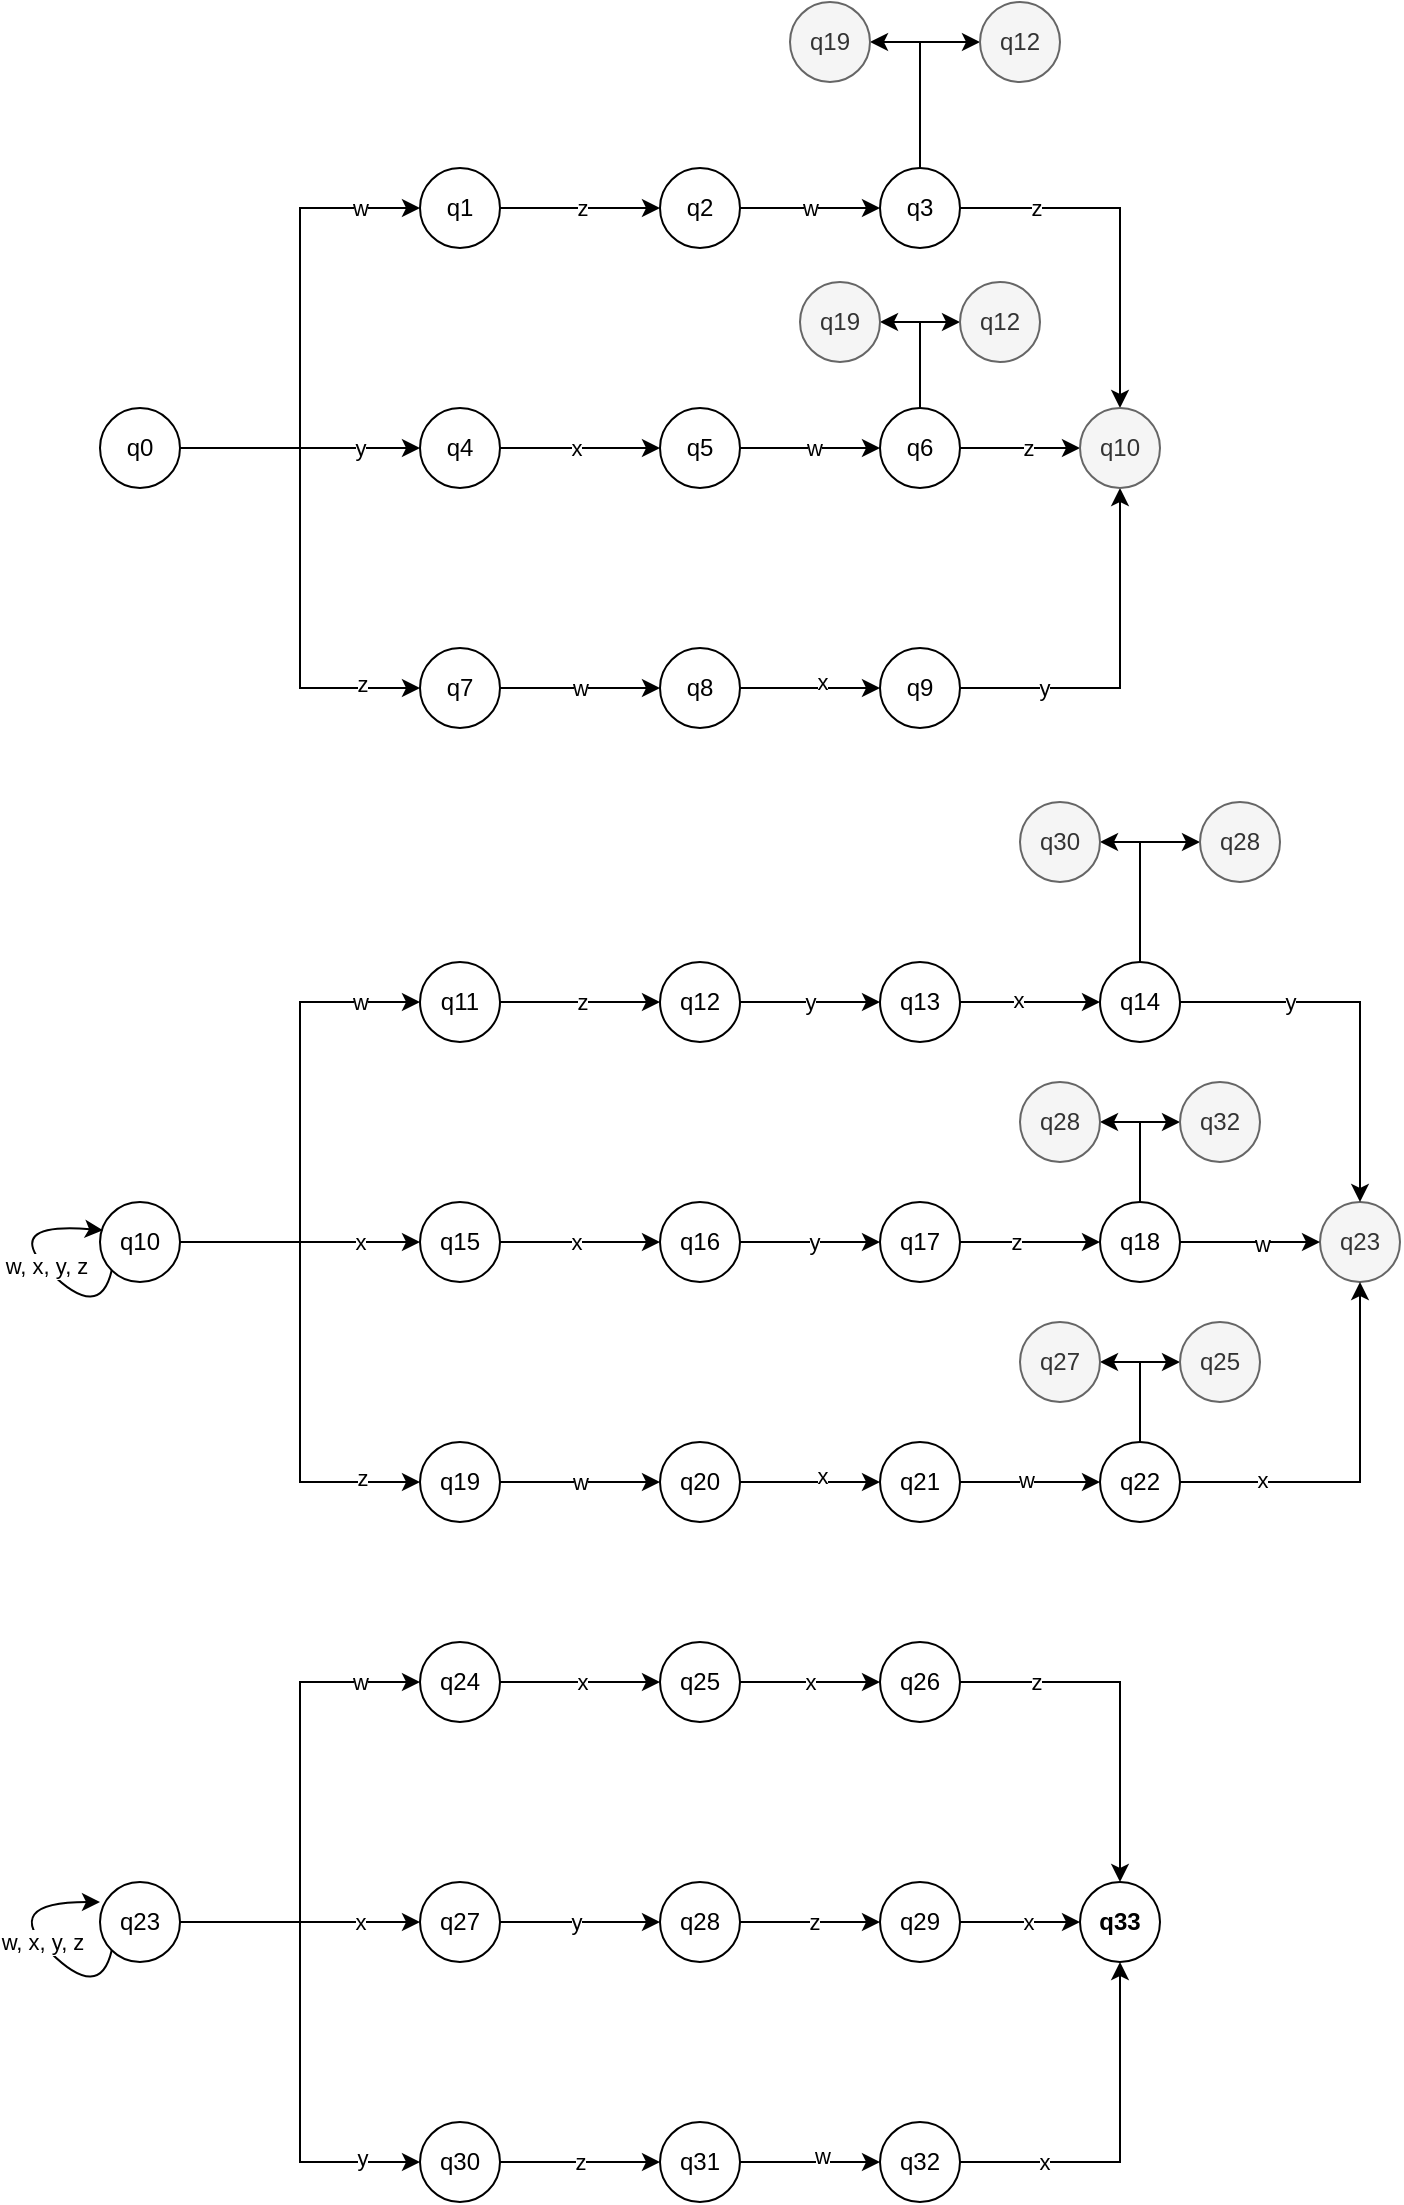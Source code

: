 <mxfile version="24.7.8">
  <diagram name="Page-1" id="Aey-eJSJg34oSW4Eya3Z">
    <mxGraphModel dx="1240" dy="597" grid="1" gridSize="10" guides="1" tooltips="1" connect="1" arrows="1" fold="1" page="1" pageScale="1" pageWidth="850" pageHeight="1100" math="0" shadow="0">
      <root>
        <mxCell id="0" />
        <mxCell id="1" parent="0" />
        <mxCell id="eljY3TKEnS_Ht3RKQVxH-9" style="edgeStyle=orthogonalEdgeStyle;rounded=0;orthogonalLoop=1;jettySize=auto;html=1;entryX=0;entryY=0.5;entryDx=0;entryDy=0;" edge="1" parent="1" source="eljY3TKEnS_Ht3RKQVxH-5" target="eljY3TKEnS_Ht3RKQVxH-7">
          <mxGeometry relative="1" as="geometry" />
        </mxCell>
        <mxCell id="eljY3TKEnS_Ht3RKQVxH-14" value="y" style="edgeLabel;html=1;align=center;verticalAlign=middle;resizable=0;points=[];" vertex="1" connectable="0" parent="eljY3TKEnS_Ht3RKQVxH-9">
          <mxGeometry x="0.504" relative="1" as="geometry">
            <mxPoint as="offset" />
          </mxGeometry>
        </mxCell>
        <mxCell id="eljY3TKEnS_Ht3RKQVxH-10" style="edgeStyle=orthogonalEdgeStyle;rounded=0;orthogonalLoop=1;jettySize=auto;html=1;exitX=1;exitY=0.5;exitDx=0;exitDy=0;entryX=0;entryY=0.5;entryDx=0;entryDy=0;" edge="1" parent="1" source="eljY3TKEnS_Ht3RKQVxH-5" target="eljY3TKEnS_Ht3RKQVxH-6">
          <mxGeometry relative="1" as="geometry" />
        </mxCell>
        <mxCell id="eljY3TKEnS_Ht3RKQVxH-13" value="w" style="edgeLabel;html=1;align=center;verticalAlign=middle;resizable=0;points=[];" vertex="1" connectable="0" parent="eljY3TKEnS_Ht3RKQVxH-10">
          <mxGeometry x="0.723" y="2" relative="1" as="geometry">
            <mxPoint x="3" y="2" as="offset" />
          </mxGeometry>
        </mxCell>
        <mxCell id="eljY3TKEnS_Ht3RKQVxH-12" style="edgeStyle=orthogonalEdgeStyle;rounded=0;orthogonalLoop=1;jettySize=auto;html=1;exitX=1;exitY=0.5;exitDx=0;exitDy=0;entryX=0;entryY=0.5;entryDx=0;entryDy=0;" edge="1" parent="1" source="eljY3TKEnS_Ht3RKQVxH-5" target="eljY3TKEnS_Ht3RKQVxH-8">
          <mxGeometry relative="1" as="geometry" />
        </mxCell>
        <mxCell id="eljY3TKEnS_Ht3RKQVxH-15" value="z" style="edgeLabel;html=1;align=center;verticalAlign=middle;resizable=0;points=[];" vertex="1" connectable="0" parent="eljY3TKEnS_Ht3RKQVxH-12">
          <mxGeometry x="0.756" y="2" relative="1" as="geometry">
            <mxPoint as="offset" />
          </mxGeometry>
        </mxCell>
        <mxCell id="eljY3TKEnS_Ht3RKQVxH-5" value="q0" style="ellipse;whiteSpace=wrap;html=1;" vertex="1" parent="1">
          <mxGeometry x="80" y="203" width="40" height="40" as="geometry" />
        </mxCell>
        <mxCell id="eljY3TKEnS_Ht3RKQVxH-19" style="edgeStyle=orthogonalEdgeStyle;rounded=0;orthogonalLoop=1;jettySize=auto;html=1;" edge="1" parent="1" source="eljY3TKEnS_Ht3RKQVxH-6" target="eljY3TKEnS_Ht3RKQVxH-16">
          <mxGeometry relative="1" as="geometry" />
        </mxCell>
        <mxCell id="eljY3TKEnS_Ht3RKQVxH-22" value="z" style="edgeLabel;html=1;align=center;verticalAlign=middle;resizable=0;points=[];" vertex="1" connectable="0" parent="eljY3TKEnS_Ht3RKQVxH-19">
          <mxGeometry x="0.008" y="-4" relative="1" as="geometry">
            <mxPoint y="-4" as="offset" />
          </mxGeometry>
        </mxCell>
        <mxCell id="eljY3TKEnS_Ht3RKQVxH-6" value="q1" style="ellipse;whiteSpace=wrap;html=1;" vertex="1" parent="1">
          <mxGeometry x="240" y="83" width="40" height="40" as="geometry" />
        </mxCell>
        <mxCell id="eljY3TKEnS_Ht3RKQVxH-20" style="edgeStyle=orthogonalEdgeStyle;rounded=0;orthogonalLoop=1;jettySize=auto;html=1;" edge="1" parent="1" source="eljY3TKEnS_Ht3RKQVxH-7" target="eljY3TKEnS_Ht3RKQVxH-17">
          <mxGeometry relative="1" as="geometry" />
        </mxCell>
        <mxCell id="eljY3TKEnS_Ht3RKQVxH-23" value="x" style="edgeLabel;html=1;align=center;verticalAlign=middle;resizable=0;points=[];" vertex="1" connectable="0" parent="eljY3TKEnS_Ht3RKQVxH-20">
          <mxGeometry x="-0.054" relative="1" as="geometry">
            <mxPoint as="offset" />
          </mxGeometry>
        </mxCell>
        <mxCell id="eljY3TKEnS_Ht3RKQVxH-7" value="q4" style="ellipse;whiteSpace=wrap;html=1;" vertex="1" parent="1">
          <mxGeometry x="240" y="203" width="40" height="40" as="geometry" />
        </mxCell>
        <mxCell id="eljY3TKEnS_Ht3RKQVxH-21" style="edgeStyle=orthogonalEdgeStyle;rounded=0;orthogonalLoop=1;jettySize=auto;html=1;exitX=1;exitY=0.5;exitDx=0;exitDy=0;" edge="1" parent="1" source="eljY3TKEnS_Ht3RKQVxH-8" target="eljY3TKEnS_Ht3RKQVxH-18">
          <mxGeometry relative="1" as="geometry" />
        </mxCell>
        <mxCell id="eljY3TKEnS_Ht3RKQVxH-24" value="w" style="edgeLabel;html=1;align=center;verticalAlign=middle;resizable=0;points=[];" vertex="1" connectable="0" parent="eljY3TKEnS_Ht3RKQVxH-21">
          <mxGeometry x="-0.096" y="-1" relative="1" as="geometry">
            <mxPoint x="4" y="-1" as="offset" />
          </mxGeometry>
        </mxCell>
        <mxCell id="eljY3TKEnS_Ht3RKQVxH-8" value="q7" style="ellipse;whiteSpace=wrap;html=1;" vertex="1" parent="1">
          <mxGeometry x="240" y="323" width="40" height="40" as="geometry" />
        </mxCell>
        <mxCell id="eljY3TKEnS_Ht3RKQVxH-28" style="edgeStyle=orthogonalEdgeStyle;rounded=0;orthogonalLoop=1;jettySize=auto;html=1;exitX=1;exitY=0.5;exitDx=0;exitDy=0;entryX=0;entryY=0.5;entryDx=0;entryDy=0;" edge="1" parent="1" source="eljY3TKEnS_Ht3RKQVxH-16" target="eljY3TKEnS_Ht3RKQVxH-25">
          <mxGeometry relative="1" as="geometry" />
        </mxCell>
        <mxCell id="eljY3TKEnS_Ht3RKQVxH-31" value="w" style="edgeLabel;html=1;align=center;verticalAlign=middle;resizable=0;points=[];" vertex="1" connectable="0" parent="eljY3TKEnS_Ht3RKQVxH-28">
          <mxGeometry x="-0.014" y="-3" relative="1" as="geometry">
            <mxPoint y="-3" as="offset" />
          </mxGeometry>
        </mxCell>
        <mxCell id="eljY3TKEnS_Ht3RKQVxH-16" value="q2" style="ellipse;whiteSpace=wrap;html=1;" vertex="1" parent="1">
          <mxGeometry x="360" y="83" width="40" height="40" as="geometry" />
        </mxCell>
        <mxCell id="eljY3TKEnS_Ht3RKQVxH-29" style="edgeStyle=orthogonalEdgeStyle;rounded=0;orthogonalLoop=1;jettySize=auto;html=1;exitX=1;exitY=0.5;exitDx=0;exitDy=0;entryX=0;entryY=0.5;entryDx=0;entryDy=0;" edge="1" parent="1" source="eljY3TKEnS_Ht3RKQVxH-17" target="eljY3TKEnS_Ht3RKQVxH-26">
          <mxGeometry relative="1" as="geometry" />
        </mxCell>
        <mxCell id="eljY3TKEnS_Ht3RKQVxH-32" value="w" style="edgeLabel;html=1;align=center;verticalAlign=middle;resizable=0;points=[];" vertex="1" connectable="0" parent="eljY3TKEnS_Ht3RKQVxH-29">
          <mxGeometry x="0.057" y="-2" relative="1" as="geometry">
            <mxPoint y="-2" as="offset" />
          </mxGeometry>
        </mxCell>
        <mxCell id="eljY3TKEnS_Ht3RKQVxH-17" value="q5" style="ellipse;whiteSpace=wrap;html=1;" vertex="1" parent="1">
          <mxGeometry x="360" y="203" width="40" height="40" as="geometry" />
        </mxCell>
        <mxCell id="eljY3TKEnS_Ht3RKQVxH-30" style="edgeStyle=orthogonalEdgeStyle;rounded=0;orthogonalLoop=1;jettySize=auto;html=1;entryX=0;entryY=0.5;entryDx=0;entryDy=0;" edge="1" parent="1" source="eljY3TKEnS_Ht3RKQVxH-18" target="eljY3TKEnS_Ht3RKQVxH-27">
          <mxGeometry relative="1" as="geometry" />
        </mxCell>
        <mxCell id="eljY3TKEnS_Ht3RKQVxH-33" value="x" style="edgeLabel;html=1;align=center;verticalAlign=middle;resizable=0;points=[];" vertex="1" connectable="0" parent="eljY3TKEnS_Ht3RKQVxH-30">
          <mxGeometry x="0.152" y="3" relative="1" as="geometry">
            <mxPoint as="offset" />
          </mxGeometry>
        </mxCell>
        <mxCell id="eljY3TKEnS_Ht3RKQVxH-18" value="q8" style="ellipse;whiteSpace=wrap;html=1;" vertex="1" parent="1">
          <mxGeometry x="360" y="323" width="40" height="40" as="geometry" />
        </mxCell>
        <mxCell id="eljY3TKEnS_Ht3RKQVxH-38" style="edgeStyle=orthogonalEdgeStyle;rounded=0;orthogonalLoop=1;jettySize=auto;html=1;exitX=1;exitY=0.5;exitDx=0;exitDy=0;" edge="1" parent="1" source="eljY3TKEnS_Ht3RKQVxH-25" target="eljY3TKEnS_Ht3RKQVxH-34">
          <mxGeometry relative="1" as="geometry" />
        </mxCell>
        <mxCell id="eljY3TKEnS_Ht3RKQVxH-39" value="z" style="edgeLabel;html=1;align=center;verticalAlign=middle;resizable=0;points=[];" vertex="1" connectable="0" parent="eljY3TKEnS_Ht3RKQVxH-38">
          <mxGeometry x="-0.578" y="-4" relative="1" as="geometry">
            <mxPoint y="-4" as="offset" />
          </mxGeometry>
        </mxCell>
        <mxCell id="eljY3TKEnS_Ht3RKQVxH-128" style="edgeStyle=orthogonalEdgeStyle;rounded=0;orthogonalLoop=1;jettySize=auto;html=1;exitX=0.5;exitY=0;exitDx=0;exitDy=0;entryX=0;entryY=0.5;entryDx=0;entryDy=0;" edge="1" parent="1" source="eljY3TKEnS_Ht3RKQVxH-25" target="eljY3TKEnS_Ht3RKQVxH-127">
          <mxGeometry relative="1" as="geometry" />
        </mxCell>
        <mxCell id="eljY3TKEnS_Ht3RKQVxH-130" style="edgeStyle=orthogonalEdgeStyle;rounded=0;orthogonalLoop=1;jettySize=auto;html=1;exitX=0.5;exitY=0;exitDx=0;exitDy=0;entryX=1;entryY=0.5;entryDx=0;entryDy=0;" edge="1" parent="1" source="eljY3TKEnS_Ht3RKQVxH-25" target="eljY3TKEnS_Ht3RKQVxH-129">
          <mxGeometry relative="1" as="geometry" />
        </mxCell>
        <mxCell id="eljY3TKEnS_Ht3RKQVxH-25" value="q3" style="ellipse;whiteSpace=wrap;html=1;" vertex="1" parent="1">
          <mxGeometry x="470" y="83" width="40" height="40" as="geometry" />
        </mxCell>
        <mxCell id="eljY3TKEnS_Ht3RKQVxH-36" style="edgeStyle=orthogonalEdgeStyle;rounded=0;orthogonalLoop=1;jettySize=auto;html=1;exitX=1;exitY=0.5;exitDx=0;exitDy=0;entryX=0;entryY=0.5;entryDx=0;entryDy=0;" edge="1" parent="1" source="eljY3TKEnS_Ht3RKQVxH-26" target="eljY3TKEnS_Ht3RKQVxH-34">
          <mxGeometry relative="1" as="geometry" />
        </mxCell>
        <mxCell id="eljY3TKEnS_Ht3RKQVxH-40" value="z" style="edgeLabel;html=1;align=center;verticalAlign=middle;resizable=0;points=[];" vertex="1" connectable="0" parent="eljY3TKEnS_Ht3RKQVxH-36">
          <mxGeometry x="0.133" y="-1" relative="1" as="geometry">
            <mxPoint y="-1" as="offset" />
          </mxGeometry>
        </mxCell>
        <mxCell id="eljY3TKEnS_Ht3RKQVxH-132" style="edgeStyle=orthogonalEdgeStyle;rounded=0;orthogonalLoop=1;jettySize=auto;html=1;exitX=0.5;exitY=0;exitDx=0;exitDy=0;entryX=0;entryY=0.5;entryDx=0;entryDy=0;" edge="1" parent="1" source="eljY3TKEnS_Ht3RKQVxH-26" target="eljY3TKEnS_Ht3RKQVxH-131">
          <mxGeometry relative="1" as="geometry" />
        </mxCell>
        <mxCell id="eljY3TKEnS_Ht3RKQVxH-136" style="edgeStyle=orthogonalEdgeStyle;rounded=0;orthogonalLoop=1;jettySize=auto;html=1;exitX=0.5;exitY=0;exitDx=0;exitDy=0;entryX=1;entryY=0.5;entryDx=0;entryDy=0;" edge="1" parent="1" source="eljY3TKEnS_Ht3RKQVxH-26" target="eljY3TKEnS_Ht3RKQVxH-135">
          <mxGeometry relative="1" as="geometry" />
        </mxCell>
        <mxCell id="eljY3TKEnS_Ht3RKQVxH-26" value="q6" style="ellipse;whiteSpace=wrap;html=1;" vertex="1" parent="1">
          <mxGeometry x="470" y="203" width="40" height="40" as="geometry" />
        </mxCell>
        <mxCell id="eljY3TKEnS_Ht3RKQVxH-37" style="edgeStyle=orthogonalEdgeStyle;rounded=0;orthogonalLoop=1;jettySize=auto;html=1;exitX=1;exitY=0.5;exitDx=0;exitDy=0;entryX=0.5;entryY=1;entryDx=0;entryDy=0;" edge="1" parent="1" source="eljY3TKEnS_Ht3RKQVxH-27" target="eljY3TKEnS_Ht3RKQVxH-34">
          <mxGeometry relative="1" as="geometry" />
        </mxCell>
        <mxCell id="eljY3TKEnS_Ht3RKQVxH-41" value="y" style="edgeLabel;html=1;align=center;verticalAlign=middle;resizable=0;points=[];" vertex="1" connectable="0" parent="eljY3TKEnS_Ht3RKQVxH-37">
          <mxGeometry x="-0.533" relative="1" as="geometry">
            <mxPoint as="offset" />
          </mxGeometry>
        </mxCell>
        <mxCell id="eljY3TKEnS_Ht3RKQVxH-27" value="q9" style="ellipse;whiteSpace=wrap;html=1;" vertex="1" parent="1">
          <mxGeometry x="470" y="323" width="40" height="40" as="geometry" />
        </mxCell>
        <mxCell id="eljY3TKEnS_Ht3RKQVxH-34" value="q10" style="ellipse;whiteSpace=wrap;html=1;fillColor=#f5f5f5;fontColor=#333333;strokeColor=#666666;" vertex="1" parent="1">
          <mxGeometry x="570" y="203" width="40" height="40" as="geometry" />
        </mxCell>
        <mxCell id="eljY3TKEnS_Ht3RKQVxH-42" style="edgeStyle=orthogonalEdgeStyle;rounded=0;orthogonalLoop=1;jettySize=auto;html=1;entryX=0;entryY=0.5;entryDx=0;entryDy=0;" edge="1" parent="1" source="eljY3TKEnS_Ht3RKQVxH-48" target="eljY3TKEnS_Ht3RKQVxH-54">
          <mxGeometry relative="1" as="geometry" />
        </mxCell>
        <mxCell id="eljY3TKEnS_Ht3RKQVxH-43" value="x" style="edgeLabel;html=1;align=center;verticalAlign=middle;resizable=0;points=[];" vertex="1" connectable="0" parent="eljY3TKEnS_Ht3RKQVxH-42">
          <mxGeometry x="0.504" relative="1" as="geometry">
            <mxPoint as="offset" />
          </mxGeometry>
        </mxCell>
        <mxCell id="eljY3TKEnS_Ht3RKQVxH-44" style="edgeStyle=orthogonalEdgeStyle;rounded=0;orthogonalLoop=1;jettySize=auto;html=1;exitX=1;exitY=0.5;exitDx=0;exitDy=0;entryX=0;entryY=0.5;entryDx=0;entryDy=0;" edge="1" parent="1" source="eljY3TKEnS_Ht3RKQVxH-48" target="eljY3TKEnS_Ht3RKQVxH-51">
          <mxGeometry relative="1" as="geometry" />
        </mxCell>
        <mxCell id="eljY3TKEnS_Ht3RKQVxH-45" value="w" style="edgeLabel;html=1;align=center;verticalAlign=middle;resizable=0;points=[];" vertex="1" connectable="0" parent="eljY3TKEnS_Ht3RKQVxH-44">
          <mxGeometry x="0.723" y="2" relative="1" as="geometry">
            <mxPoint x="3" y="2" as="offset" />
          </mxGeometry>
        </mxCell>
        <mxCell id="eljY3TKEnS_Ht3RKQVxH-46" style="edgeStyle=orthogonalEdgeStyle;rounded=0;orthogonalLoop=1;jettySize=auto;html=1;exitX=1;exitY=0.5;exitDx=0;exitDy=0;entryX=0;entryY=0.5;entryDx=0;entryDy=0;" edge="1" parent="1" source="eljY3TKEnS_Ht3RKQVxH-48" target="eljY3TKEnS_Ht3RKQVxH-57">
          <mxGeometry relative="1" as="geometry" />
        </mxCell>
        <mxCell id="eljY3TKEnS_Ht3RKQVxH-47" value="y" style="edgeLabel;html=1;align=center;verticalAlign=middle;resizable=0;points=[];" vertex="1" connectable="0" parent="eljY3TKEnS_Ht3RKQVxH-46">
          <mxGeometry x="0.756" y="2" relative="1" as="geometry">
            <mxPoint as="offset" />
          </mxGeometry>
        </mxCell>
        <mxCell id="eljY3TKEnS_Ht3RKQVxH-48" value="q23" style="ellipse;whiteSpace=wrap;html=1;" vertex="1" parent="1">
          <mxGeometry x="80" y="940" width="40" height="40" as="geometry" />
        </mxCell>
        <mxCell id="eljY3TKEnS_Ht3RKQVxH-49" style="edgeStyle=orthogonalEdgeStyle;rounded=0;orthogonalLoop=1;jettySize=auto;html=1;" edge="1" parent="1" source="eljY3TKEnS_Ht3RKQVxH-51" target="eljY3TKEnS_Ht3RKQVxH-60">
          <mxGeometry relative="1" as="geometry" />
        </mxCell>
        <mxCell id="eljY3TKEnS_Ht3RKQVxH-50" value="x" style="edgeLabel;html=1;align=center;verticalAlign=middle;resizable=0;points=[];" vertex="1" connectable="0" parent="eljY3TKEnS_Ht3RKQVxH-49">
          <mxGeometry x="0.008" y="-4" relative="1" as="geometry">
            <mxPoint y="-4" as="offset" />
          </mxGeometry>
        </mxCell>
        <mxCell id="eljY3TKEnS_Ht3RKQVxH-51" value="q24" style="ellipse;whiteSpace=wrap;html=1;" vertex="1" parent="1">
          <mxGeometry x="240" y="820" width="40" height="40" as="geometry" />
        </mxCell>
        <mxCell id="eljY3TKEnS_Ht3RKQVxH-52" style="edgeStyle=orthogonalEdgeStyle;rounded=0;orthogonalLoop=1;jettySize=auto;html=1;" edge="1" parent="1" source="eljY3TKEnS_Ht3RKQVxH-54" target="eljY3TKEnS_Ht3RKQVxH-63">
          <mxGeometry relative="1" as="geometry" />
        </mxCell>
        <mxCell id="eljY3TKEnS_Ht3RKQVxH-53" value="y" style="edgeLabel;html=1;align=center;verticalAlign=middle;resizable=0;points=[];" vertex="1" connectable="0" parent="eljY3TKEnS_Ht3RKQVxH-52">
          <mxGeometry x="-0.054" relative="1" as="geometry">
            <mxPoint as="offset" />
          </mxGeometry>
        </mxCell>
        <mxCell id="eljY3TKEnS_Ht3RKQVxH-54" value="q27" style="ellipse;whiteSpace=wrap;html=1;" vertex="1" parent="1">
          <mxGeometry x="240" y="940" width="40" height="40" as="geometry" />
        </mxCell>
        <mxCell id="eljY3TKEnS_Ht3RKQVxH-55" style="edgeStyle=orthogonalEdgeStyle;rounded=0;orthogonalLoop=1;jettySize=auto;html=1;exitX=1;exitY=0.5;exitDx=0;exitDy=0;" edge="1" parent="1" source="eljY3TKEnS_Ht3RKQVxH-57" target="eljY3TKEnS_Ht3RKQVxH-66">
          <mxGeometry relative="1" as="geometry" />
        </mxCell>
        <mxCell id="eljY3TKEnS_Ht3RKQVxH-56" value="z" style="edgeLabel;html=1;align=center;verticalAlign=middle;resizable=0;points=[];" vertex="1" connectable="0" parent="eljY3TKEnS_Ht3RKQVxH-55">
          <mxGeometry x="-0.096" y="-1" relative="1" as="geometry">
            <mxPoint x="4" y="-1" as="offset" />
          </mxGeometry>
        </mxCell>
        <mxCell id="eljY3TKEnS_Ht3RKQVxH-57" value="q30" style="ellipse;whiteSpace=wrap;html=1;" vertex="1" parent="1">
          <mxGeometry x="240" y="1060" width="40" height="40" as="geometry" />
        </mxCell>
        <mxCell id="eljY3TKEnS_Ht3RKQVxH-58" style="edgeStyle=orthogonalEdgeStyle;rounded=0;orthogonalLoop=1;jettySize=auto;html=1;exitX=1;exitY=0.5;exitDx=0;exitDy=0;entryX=0;entryY=0.5;entryDx=0;entryDy=0;" edge="1" parent="1" source="eljY3TKEnS_Ht3RKQVxH-60" target="eljY3TKEnS_Ht3RKQVxH-69">
          <mxGeometry relative="1" as="geometry" />
        </mxCell>
        <mxCell id="eljY3TKEnS_Ht3RKQVxH-59" value="x" style="edgeLabel;html=1;align=center;verticalAlign=middle;resizable=0;points=[];" vertex="1" connectable="0" parent="eljY3TKEnS_Ht3RKQVxH-58">
          <mxGeometry x="-0.014" y="-3" relative="1" as="geometry">
            <mxPoint y="-3" as="offset" />
          </mxGeometry>
        </mxCell>
        <mxCell id="eljY3TKEnS_Ht3RKQVxH-60" value="q25" style="ellipse;whiteSpace=wrap;html=1;" vertex="1" parent="1">
          <mxGeometry x="360" y="820" width="40" height="40" as="geometry" />
        </mxCell>
        <mxCell id="eljY3TKEnS_Ht3RKQVxH-61" style="edgeStyle=orthogonalEdgeStyle;rounded=0;orthogonalLoop=1;jettySize=auto;html=1;exitX=1;exitY=0.5;exitDx=0;exitDy=0;entryX=0;entryY=0.5;entryDx=0;entryDy=0;" edge="1" parent="1" source="eljY3TKEnS_Ht3RKQVxH-63" target="eljY3TKEnS_Ht3RKQVxH-72">
          <mxGeometry relative="1" as="geometry" />
        </mxCell>
        <mxCell id="eljY3TKEnS_Ht3RKQVxH-62" value="z" style="edgeLabel;html=1;align=center;verticalAlign=middle;resizable=0;points=[];" vertex="1" connectable="0" parent="eljY3TKEnS_Ht3RKQVxH-61">
          <mxGeometry x="0.057" y="-2" relative="1" as="geometry">
            <mxPoint y="-2" as="offset" />
          </mxGeometry>
        </mxCell>
        <mxCell id="eljY3TKEnS_Ht3RKQVxH-63" value="q28" style="ellipse;whiteSpace=wrap;html=1;" vertex="1" parent="1">
          <mxGeometry x="360" y="940" width="40" height="40" as="geometry" />
        </mxCell>
        <mxCell id="eljY3TKEnS_Ht3RKQVxH-64" style="edgeStyle=orthogonalEdgeStyle;rounded=0;orthogonalLoop=1;jettySize=auto;html=1;entryX=0;entryY=0.5;entryDx=0;entryDy=0;" edge="1" parent="1" source="eljY3TKEnS_Ht3RKQVxH-66" target="eljY3TKEnS_Ht3RKQVxH-75">
          <mxGeometry relative="1" as="geometry" />
        </mxCell>
        <mxCell id="eljY3TKEnS_Ht3RKQVxH-65" value="w" style="edgeLabel;html=1;align=center;verticalAlign=middle;resizable=0;points=[];" vertex="1" connectable="0" parent="eljY3TKEnS_Ht3RKQVxH-64">
          <mxGeometry x="0.152" y="3" relative="1" as="geometry">
            <mxPoint as="offset" />
          </mxGeometry>
        </mxCell>
        <mxCell id="eljY3TKEnS_Ht3RKQVxH-66" value="q31" style="ellipse;whiteSpace=wrap;html=1;" vertex="1" parent="1">
          <mxGeometry x="360" y="1060" width="40" height="40" as="geometry" />
        </mxCell>
        <mxCell id="eljY3TKEnS_Ht3RKQVxH-67" style="edgeStyle=orthogonalEdgeStyle;rounded=0;orthogonalLoop=1;jettySize=auto;html=1;exitX=1;exitY=0.5;exitDx=0;exitDy=0;" edge="1" parent="1" source="eljY3TKEnS_Ht3RKQVxH-69" target="eljY3TKEnS_Ht3RKQVxH-76">
          <mxGeometry relative="1" as="geometry" />
        </mxCell>
        <mxCell id="eljY3TKEnS_Ht3RKQVxH-68" value="z" style="edgeLabel;html=1;align=center;verticalAlign=middle;resizable=0;points=[];" vertex="1" connectable="0" parent="eljY3TKEnS_Ht3RKQVxH-67">
          <mxGeometry x="-0.578" y="-4" relative="1" as="geometry">
            <mxPoint y="-4" as="offset" />
          </mxGeometry>
        </mxCell>
        <mxCell id="eljY3TKEnS_Ht3RKQVxH-69" value="q26" style="ellipse;whiteSpace=wrap;html=1;" vertex="1" parent="1">
          <mxGeometry x="470" y="820" width="40" height="40" as="geometry" />
        </mxCell>
        <mxCell id="eljY3TKEnS_Ht3RKQVxH-70" style="edgeStyle=orthogonalEdgeStyle;rounded=0;orthogonalLoop=1;jettySize=auto;html=1;exitX=1;exitY=0.5;exitDx=0;exitDy=0;entryX=0;entryY=0.5;entryDx=0;entryDy=0;" edge="1" parent="1" source="eljY3TKEnS_Ht3RKQVxH-72" target="eljY3TKEnS_Ht3RKQVxH-76">
          <mxGeometry relative="1" as="geometry" />
        </mxCell>
        <mxCell id="eljY3TKEnS_Ht3RKQVxH-71" value="x" style="edgeLabel;html=1;align=center;verticalAlign=middle;resizable=0;points=[];" vertex="1" connectable="0" parent="eljY3TKEnS_Ht3RKQVxH-70">
          <mxGeometry x="0.133" y="-1" relative="1" as="geometry">
            <mxPoint y="-1" as="offset" />
          </mxGeometry>
        </mxCell>
        <mxCell id="eljY3TKEnS_Ht3RKQVxH-72" value="q29" style="ellipse;whiteSpace=wrap;html=1;" vertex="1" parent="1">
          <mxGeometry x="470" y="940" width="40" height="40" as="geometry" />
        </mxCell>
        <mxCell id="eljY3TKEnS_Ht3RKQVxH-73" style="edgeStyle=orthogonalEdgeStyle;rounded=0;orthogonalLoop=1;jettySize=auto;html=1;exitX=1;exitY=0.5;exitDx=0;exitDy=0;entryX=0.5;entryY=1;entryDx=0;entryDy=0;" edge="1" parent="1" source="eljY3TKEnS_Ht3RKQVxH-75" target="eljY3TKEnS_Ht3RKQVxH-76">
          <mxGeometry relative="1" as="geometry" />
        </mxCell>
        <mxCell id="eljY3TKEnS_Ht3RKQVxH-74" value="x" style="edgeLabel;html=1;align=center;verticalAlign=middle;resizable=0;points=[];" vertex="1" connectable="0" parent="eljY3TKEnS_Ht3RKQVxH-73">
          <mxGeometry x="-0.533" relative="1" as="geometry">
            <mxPoint as="offset" />
          </mxGeometry>
        </mxCell>
        <mxCell id="eljY3TKEnS_Ht3RKQVxH-75" value="q32" style="ellipse;whiteSpace=wrap;html=1;" vertex="1" parent="1">
          <mxGeometry x="470" y="1060" width="40" height="40" as="geometry" />
        </mxCell>
        <mxCell id="eljY3TKEnS_Ht3RKQVxH-76" value="&lt;b&gt;q33&lt;/b&gt;" style="ellipse;whiteSpace=wrap;html=1;" vertex="1" parent="1">
          <mxGeometry x="570" y="940" width="40" height="40" as="geometry" />
        </mxCell>
        <mxCell id="eljY3TKEnS_Ht3RKQVxH-77" style="edgeStyle=orthogonalEdgeStyle;rounded=0;orthogonalLoop=1;jettySize=auto;html=1;entryX=0;entryY=0.5;entryDx=0;entryDy=0;" edge="1" parent="1" source="eljY3TKEnS_Ht3RKQVxH-83" target="eljY3TKEnS_Ht3RKQVxH-89">
          <mxGeometry relative="1" as="geometry" />
        </mxCell>
        <mxCell id="eljY3TKEnS_Ht3RKQVxH-78" value="x" style="edgeLabel;html=1;align=center;verticalAlign=middle;resizable=0;points=[];" vertex="1" connectable="0" parent="eljY3TKEnS_Ht3RKQVxH-77">
          <mxGeometry x="0.504" relative="1" as="geometry">
            <mxPoint as="offset" />
          </mxGeometry>
        </mxCell>
        <mxCell id="eljY3TKEnS_Ht3RKQVxH-79" style="edgeStyle=orthogonalEdgeStyle;rounded=0;orthogonalLoop=1;jettySize=auto;html=1;exitX=1;exitY=0.5;exitDx=0;exitDy=0;entryX=0;entryY=0.5;entryDx=0;entryDy=0;" edge="1" parent="1" source="eljY3TKEnS_Ht3RKQVxH-83" target="eljY3TKEnS_Ht3RKQVxH-86">
          <mxGeometry relative="1" as="geometry" />
        </mxCell>
        <mxCell id="eljY3TKEnS_Ht3RKQVxH-80" value="w" style="edgeLabel;html=1;align=center;verticalAlign=middle;resizable=0;points=[];" vertex="1" connectable="0" parent="eljY3TKEnS_Ht3RKQVxH-79">
          <mxGeometry x="0.723" y="2" relative="1" as="geometry">
            <mxPoint x="3" y="2" as="offset" />
          </mxGeometry>
        </mxCell>
        <mxCell id="eljY3TKEnS_Ht3RKQVxH-81" style="edgeStyle=orthogonalEdgeStyle;rounded=0;orthogonalLoop=1;jettySize=auto;html=1;exitX=1;exitY=0.5;exitDx=0;exitDy=0;entryX=0;entryY=0.5;entryDx=0;entryDy=0;" edge="1" parent="1" source="eljY3TKEnS_Ht3RKQVxH-83" target="eljY3TKEnS_Ht3RKQVxH-92">
          <mxGeometry relative="1" as="geometry" />
        </mxCell>
        <mxCell id="eljY3TKEnS_Ht3RKQVxH-82" value="z" style="edgeLabel;html=1;align=center;verticalAlign=middle;resizable=0;points=[];" vertex="1" connectable="0" parent="eljY3TKEnS_Ht3RKQVxH-81">
          <mxGeometry x="0.756" y="2" relative="1" as="geometry">
            <mxPoint as="offset" />
          </mxGeometry>
        </mxCell>
        <mxCell id="eljY3TKEnS_Ht3RKQVxH-83" value="q10" style="ellipse;whiteSpace=wrap;html=1;" vertex="1" parent="1">
          <mxGeometry x="80" y="600" width="40" height="40" as="geometry" />
        </mxCell>
        <mxCell id="eljY3TKEnS_Ht3RKQVxH-84" style="edgeStyle=orthogonalEdgeStyle;rounded=0;orthogonalLoop=1;jettySize=auto;html=1;" edge="1" parent="1" source="eljY3TKEnS_Ht3RKQVxH-86" target="eljY3TKEnS_Ht3RKQVxH-95">
          <mxGeometry relative="1" as="geometry" />
        </mxCell>
        <mxCell id="eljY3TKEnS_Ht3RKQVxH-85" value="z" style="edgeLabel;html=1;align=center;verticalAlign=middle;resizable=0;points=[];" vertex="1" connectable="0" parent="eljY3TKEnS_Ht3RKQVxH-84">
          <mxGeometry x="0.008" y="-4" relative="1" as="geometry">
            <mxPoint y="-4" as="offset" />
          </mxGeometry>
        </mxCell>
        <mxCell id="eljY3TKEnS_Ht3RKQVxH-86" value="q11" style="ellipse;whiteSpace=wrap;html=1;" vertex="1" parent="1">
          <mxGeometry x="240" y="480" width="40" height="40" as="geometry" />
        </mxCell>
        <mxCell id="eljY3TKEnS_Ht3RKQVxH-87" style="edgeStyle=orthogonalEdgeStyle;rounded=0;orthogonalLoop=1;jettySize=auto;html=1;" edge="1" parent="1" source="eljY3TKEnS_Ht3RKQVxH-89" target="eljY3TKEnS_Ht3RKQVxH-98">
          <mxGeometry relative="1" as="geometry" />
        </mxCell>
        <mxCell id="eljY3TKEnS_Ht3RKQVxH-88" value="x" style="edgeLabel;html=1;align=center;verticalAlign=middle;resizable=0;points=[];" vertex="1" connectable="0" parent="eljY3TKEnS_Ht3RKQVxH-87">
          <mxGeometry x="-0.054" relative="1" as="geometry">
            <mxPoint as="offset" />
          </mxGeometry>
        </mxCell>
        <mxCell id="eljY3TKEnS_Ht3RKQVxH-89" value="q15" style="ellipse;whiteSpace=wrap;html=1;" vertex="1" parent="1">
          <mxGeometry x="240" y="600" width="40" height="40" as="geometry" />
        </mxCell>
        <mxCell id="eljY3TKEnS_Ht3RKQVxH-90" style="edgeStyle=orthogonalEdgeStyle;rounded=0;orthogonalLoop=1;jettySize=auto;html=1;exitX=1;exitY=0.5;exitDx=0;exitDy=0;" edge="1" parent="1" source="eljY3TKEnS_Ht3RKQVxH-92" target="eljY3TKEnS_Ht3RKQVxH-101">
          <mxGeometry relative="1" as="geometry" />
        </mxCell>
        <mxCell id="eljY3TKEnS_Ht3RKQVxH-91" value="w" style="edgeLabel;html=1;align=center;verticalAlign=middle;resizable=0;points=[];" vertex="1" connectable="0" parent="eljY3TKEnS_Ht3RKQVxH-90">
          <mxGeometry x="-0.096" y="-1" relative="1" as="geometry">
            <mxPoint x="4" y="-1" as="offset" />
          </mxGeometry>
        </mxCell>
        <mxCell id="eljY3TKEnS_Ht3RKQVxH-92" value="q19" style="ellipse;whiteSpace=wrap;html=1;" vertex="1" parent="1">
          <mxGeometry x="240" y="720" width="40" height="40" as="geometry" />
        </mxCell>
        <mxCell id="eljY3TKEnS_Ht3RKQVxH-93" style="edgeStyle=orthogonalEdgeStyle;rounded=0;orthogonalLoop=1;jettySize=auto;html=1;exitX=1;exitY=0.5;exitDx=0;exitDy=0;entryX=0;entryY=0.5;entryDx=0;entryDy=0;" edge="1" parent="1" source="eljY3TKEnS_Ht3RKQVxH-95" target="eljY3TKEnS_Ht3RKQVxH-104">
          <mxGeometry relative="1" as="geometry" />
        </mxCell>
        <mxCell id="eljY3TKEnS_Ht3RKQVxH-94" value="y" style="edgeLabel;html=1;align=center;verticalAlign=middle;resizable=0;points=[];" vertex="1" connectable="0" parent="eljY3TKEnS_Ht3RKQVxH-93">
          <mxGeometry x="-0.014" y="-3" relative="1" as="geometry">
            <mxPoint y="-3" as="offset" />
          </mxGeometry>
        </mxCell>
        <mxCell id="eljY3TKEnS_Ht3RKQVxH-95" value="q12" style="ellipse;whiteSpace=wrap;html=1;" vertex="1" parent="1">
          <mxGeometry x="360" y="480" width="40" height="40" as="geometry" />
        </mxCell>
        <mxCell id="eljY3TKEnS_Ht3RKQVxH-96" style="edgeStyle=orthogonalEdgeStyle;rounded=0;orthogonalLoop=1;jettySize=auto;html=1;exitX=1;exitY=0.5;exitDx=0;exitDy=0;entryX=0;entryY=0.5;entryDx=0;entryDy=0;" edge="1" parent="1" source="eljY3TKEnS_Ht3RKQVxH-98" target="eljY3TKEnS_Ht3RKQVxH-107">
          <mxGeometry relative="1" as="geometry" />
        </mxCell>
        <mxCell id="eljY3TKEnS_Ht3RKQVxH-97" value="y" style="edgeLabel;html=1;align=center;verticalAlign=middle;resizable=0;points=[];" vertex="1" connectable="0" parent="eljY3TKEnS_Ht3RKQVxH-96">
          <mxGeometry x="0.057" y="-2" relative="1" as="geometry">
            <mxPoint y="-2" as="offset" />
          </mxGeometry>
        </mxCell>
        <mxCell id="eljY3TKEnS_Ht3RKQVxH-98" value="q16" style="ellipse;whiteSpace=wrap;html=1;" vertex="1" parent="1">
          <mxGeometry x="360" y="600" width="40" height="40" as="geometry" />
        </mxCell>
        <mxCell id="eljY3TKEnS_Ht3RKQVxH-99" style="edgeStyle=orthogonalEdgeStyle;rounded=0;orthogonalLoop=1;jettySize=auto;html=1;entryX=0;entryY=0.5;entryDx=0;entryDy=0;" edge="1" parent="1" source="eljY3TKEnS_Ht3RKQVxH-101" target="eljY3TKEnS_Ht3RKQVxH-110">
          <mxGeometry relative="1" as="geometry" />
        </mxCell>
        <mxCell id="eljY3TKEnS_Ht3RKQVxH-100" value="x" style="edgeLabel;html=1;align=center;verticalAlign=middle;resizable=0;points=[];" vertex="1" connectable="0" parent="eljY3TKEnS_Ht3RKQVxH-99">
          <mxGeometry x="0.152" y="3" relative="1" as="geometry">
            <mxPoint as="offset" />
          </mxGeometry>
        </mxCell>
        <mxCell id="eljY3TKEnS_Ht3RKQVxH-101" value="q20" style="ellipse;whiteSpace=wrap;html=1;" vertex="1" parent="1">
          <mxGeometry x="360" y="720" width="40" height="40" as="geometry" />
        </mxCell>
        <mxCell id="eljY3TKEnS_Ht3RKQVxH-115" style="edgeStyle=orthogonalEdgeStyle;rounded=0;orthogonalLoop=1;jettySize=auto;html=1;exitX=1;exitY=0.5;exitDx=0;exitDy=0;entryX=0;entryY=0.5;entryDx=0;entryDy=0;" edge="1" parent="1" source="eljY3TKEnS_Ht3RKQVxH-104" target="eljY3TKEnS_Ht3RKQVxH-112">
          <mxGeometry relative="1" as="geometry" />
        </mxCell>
        <mxCell id="eljY3TKEnS_Ht3RKQVxH-116" value="x" style="edgeLabel;html=1;align=center;verticalAlign=middle;resizable=0;points=[];" vertex="1" connectable="0" parent="eljY3TKEnS_Ht3RKQVxH-115">
          <mxGeometry x="-0.187" y="1" relative="1" as="geometry">
            <mxPoint as="offset" />
          </mxGeometry>
        </mxCell>
        <mxCell id="eljY3TKEnS_Ht3RKQVxH-104" value="q13" style="ellipse;whiteSpace=wrap;html=1;" vertex="1" parent="1">
          <mxGeometry x="470" y="480" width="40" height="40" as="geometry" />
        </mxCell>
        <mxCell id="eljY3TKEnS_Ht3RKQVxH-119" style="edgeStyle=orthogonalEdgeStyle;rounded=0;orthogonalLoop=1;jettySize=auto;html=1;exitX=1;exitY=0.5;exitDx=0;exitDy=0;" edge="1" parent="1" source="eljY3TKEnS_Ht3RKQVxH-107" target="eljY3TKEnS_Ht3RKQVxH-113">
          <mxGeometry relative="1" as="geometry" />
        </mxCell>
        <mxCell id="eljY3TKEnS_Ht3RKQVxH-123" value="z" style="edgeLabel;html=1;align=center;verticalAlign=middle;resizable=0;points=[];" vertex="1" connectable="0" parent="eljY3TKEnS_Ht3RKQVxH-119">
          <mxGeometry x="-0.196" relative="1" as="geometry">
            <mxPoint as="offset" />
          </mxGeometry>
        </mxCell>
        <mxCell id="eljY3TKEnS_Ht3RKQVxH-107" value="q17" style="ellipse;whiteSpace=wrap;html=1;" vertex="1" parent="1">
          <mxGeometry x="470" y="600" width="40" height="40" as="geometry" />
        </mxCell>
        <mxCell id="eljY3TKEnS_Ht3RKQVxH-120" style="edgeStyle=orthogonalEdgeStyle;rounded=0;orthogonalLoop=1;jettySize=auto;html=1;entryX=0;entryY=0.5;entryDx=0;entryDy=0;" edge="1" parent="1" source="eljY3TKEnS_Ht3RKQVxH-110" target="eljY3TKEnS_Ht3RKQVxH-114">
          <mxGeometry relative="1" as="geometry" />
        </mxCell>
        <mxCell id="eljY3TKEnS_Ht3RKQVxH-125" value="w" style="edgeLabel;html=1;align=center;verticalAlign=middle;resizable=0;points=[];" vertex="1" connectable="0" parent="eljY3TKEnS_Ht3RKQVxH-120">
          <mxGeometry x="-0.064" y="1" relative="1" as="geometry">
            <mxPoint as="offset" />
          </mxGeometry>
        </mxCell>
        <mxCell id="eljY3TKEnS_Ht3RKQVxH-110" value="q21" style="ellipse;whiteSpace=wrap;html=1;" vertex="1" parent="1">
          <mxGeometry x="470" y="720" width="40" height="40" as="geometry" />
        </mxCell>
        <mxCell id="eljY3TKEnS_Ht3RKQVxH-111" value="q23" style="ellipse;whiteSpace=wrap;html=1;fillColor=#f5f5f5;fontColor=#333333;strokeColor=#666666;" vertex="1" parent="1">
          <mxGeometry x="690" y="600" width="40" height="40" as="geometry" />
        </mxCell>
        <mxCell id="eljY3TKEnS_Ht3RKQVxH-117" style="edgeStyle=orthogonalEdgeStyle;rounded=0;orthogonalLoop=1;jettySize=auto;html=1;exitX=1;exitY=0.5;exitDx=0;exitDy=0;entryX=0.5;entryY=0;entryDx=0;entryDy=0;" edge="1" parent="1" source="eljY3TKEnS_Ht3RKQVxH-112" target="eljY3TKEnS_Ht3RKQVxH-111">
          <mxGeometry relative="1" as="geometry">
            <Array as="points">
              <mxPoint x="710" y="500" />
            </Array>
          </mxGeometry>
        </mxCell>
        <mxCell id="eljY3TKEnS_Ht3RKQVxH-118" value="y" style="edgeLabel;html=1;align=center;verticalAlign=middle;resizable=0;points=[];" vertex="1" connectable="0" parent="eljY3TKEnS_Ht3RKQVxH-117">
          <mxGeometry x="-0.424" relative="1" as="geometry">
            <mxPoint as="offset" />
          </mxGeometry>
        </mxCell>
        <mxCell id="eljY3TKEnS_Ht3RKQVxH-139" style="edgeStyle=orthogonalEdgeStyle;rounded=0;orthogonalLoop=1;jettySize=auto;html=1;exitX=0.5;exitY=0;exitDx=0;exitDy=0;entryX=0;entryY=0.5;entryDx=0;entryDy=0;" edge="1" parent="1" source="eljY3TKEnS_Ht3RKQVxH-112" target="eljY3TKEnS_Ht3RKQVxH-138">
          <mxGeometry relative="1" as="geometry" />
        </mxCell>
        <mxCell id="eljY3TKEnS_Ht3RKQVxH-141" style="edgeStyle=orthogonalEdgeStyle;rounded=0;orthogonalLoop=1;jettySize=auto;html=1;exitX=0.5;exitY=0;exitDx=0;exitDy=0;entryX=1;entryY=0.5;entryDx=0;entryDy=0;" edge="1" parent="1" source="eljY3TKEnS_Ht3RKQVxH-112" target="eljY3TKEnS_Ht3RKQVxH-140">
          <mxGeometry relative="1" as="geometry" />
        </mxCell>
        <mxCell id="eljY3TKEnS_Ht3RKQVxH-112" value="q14" style="ellipse;whiteSpace=wrap;html=1;" vertex="1" parent="1">
          <mxGeometry x="580" y="480" width="40" height="40" as="geometry" />
        </mxCell>
        <mxCell id="eljY3TKEnS_Ht3RKQVxH-122" style="edgeStyle=orthogonalEdgeStyle;rounded=0;orthogonalLoop=1;jettySize=auto;html=1;exitX=1;exitY=0.5;exitDx=0;exitDy=0;entryX=0;entryY=0.5;entryDx=0;entryDy=0;" edge="1" parent="1" source="eljY3TKEnS_Ht3RKQVxH-113" target="eljY3TKEnS_Ht3RKQVxH-111">
          <mxGeometry relative="1" as="geometry" />
        </mxCell>
        <mxCell id="eljY3TKEnS_Ht3RKQVxH-124" value="w" style="edgeLabel;html=1;align=center;verticalAlign=middle;resizable=0;points=[];" vertex="1" connectable="0" parent="eljY3TKEnS_Ht3RKQVxH-122">
          <mxGeometry x="0.178" y="-1" relative="1" as="geometry">
            <mxPoint as="offset" />
          </mxGeometry>
        </mxCell>
        <mxCell id="eljY3TKEnS_Ht3RKQVxH-146" style="edgeStyle=orthogonalEdgeStyle;rounded=0;orthogonalLoop=1;jettySize=auto;html=1;exitX=0.5;exitY=0;exitDx=0;exitDy=0;entryX=0;entryY=0.5;entryDx=0;entryDy=0;" edge="1" parent="1" source="eljY3TKEnS_Ht3RKQVxH-113" target="eljY3TKEnS_Ht3RKQVxH-142">
          <mxGeometry relative="1" as="geometry" />
        </mxCell>
        <mxCell id="eljY3TKEnS_Ht3RKQVxH-147" style="edgeStyle=orthogonalEdgeStyle;rounded=0;orthogonalLoop=1;jettySize=auto;html=1;exitX=0.5;exitY=0;exitDx=0;exitDy=0;entryX=1;entryY=0.5;entryDx=0;entryDy=0;" edge="1" parent="1" source="eljY3TKEnS_Ht3RKQVxH-113" target="eljY3TKEnS_Ht3RKQVxH-143">
          <mxGeometry relative="1" as="geometry" />
        </mxCell>
        <mxCell id="eljY3TKEnS_Ht3RKQVxH-113" value="q18" style="ellipse;whiteSpace=wrap;html=1;" vertex="1" parent="1">
          <mxGeometry x="580" y="600" width="40" height="40" as="geometry" />
        </mxCell>
        <mxCell id="eljY3TKEnS_Ht3RKQVxH-121" style="edgeStyle=orthogonalEdgeStyle;rounded=0;orthogonalLoop=1;jettySize=auto;html=1;exitX=1;exitY=0.5;exitDx=0;exitDy=0;entryX=0.5;entryY=1;entryDx=0;entryDy=0;" edge="1" parent="1" source="eljY3TKEnS_Ht3RKQVxH-114" target="eljY3TKEnS_Ht3RKQVxH-111">
          <mxGeometry relative="1" as="geometry" />
        </mxCell>
        <mxCell id="eljY3TKEnS_Ht3RKQVxH-126" value="x" style="edgeLabel;html=1;align=center;verticalAlign=middle;resizable=0;points=[];" vertex="1" connectable="0" parent="eljY3TKEnS_Ht3RKQVxH-121">
          <mxGeometry x="-0.566" y="1" relative="1" as="geometry">
            <mxPoint as="offset" />
          </mxGeometry>
        </mxCell>
        <mxCell id="eljY3TKEnS_Ht3RKQVxH-150" style="edgeStyle=orthogonalEdgeStyle;rounded=0;orthogonalLoop=1;jettySize=auto;html=1;exitX=0.5;exitY=0;exitDx=0;exitDy=0;entryX=0;entryY=0.5;entryDx=0;entryDy=0;" edge="1" parent="1" source="eljY3TKEnS_Ht3RKQVxH-114" target="eljY3TKEnS_Ht3RKQVxH-149">
          <mxGeometry relative="1" as="geometry" />
        </mxCell>
        <mxCell id="eljY3TKEnS_Ht3RKQVxH-151" style="edgeStyle=orthogonalEdgeStyle;rounded=0;orthogonalLoop=1;jettySize=auto;html=1;exitX=0.5;exitY=0;exitDx=0;exitDy=0;entryX=1;entryY=0.5;entryDx=0;entryDy=0;" edge="1" parent="1" source="eljY3TKEnS_Ht3RKQVxH-114" target="eljY3TKEnS_Ht3RKQVxH-148">
          <mxGeometry relative="1" as="geometry" />
        </mxCell>
        <mxCell id="eljY3TKEnS_Ht3RKQVxH-114" value="q22" style="ellipse;whiteSpace=wrap;html=1;" vertex="1" parent="1">
          <mxGeometry x="580" y="720" width="40" height="40" as="geometry" />
        </mxCell>
        <mxCell id="eljY3TKEnS_Ht3RKQVxH-127" value="q12" style="ellipse;whiteSpace=wrap;html=1;fillColor=#f5f5f5;fontColor=#333333;strokeColor=#666666;" vertex="1" parent="1">
          <mxGeometry x="520" width="40" height="40" as="geometry" />
        </mxCell>
        <mxCell id="eljY3TKEnS_Ht3RKQVxH-129" value="q19" style="ellipse;whiteSpace=wrap;html=1;fillColor=#f5f5f5;fontColor=#333333;strokeColor=#666666;" vertex="1" parent="1">
          <mxGeometry x="425" width="40" height="40" as="geometry" />
        </mxCell>
        <mxCell id="eljY3TKEnS_Ht3RKQVxH-131" value="q12" style="ellipse;whiteSpace=wrap;html=1;fillColor=#f5f5f5;fontColor=#333333;strokeColor=#666666;" vertex="1" parent="1">
          <mxGeometry x="510" y="140" width="40" height="40" as="geometry" />
        </mxCell>
        <mxCell id="eljY3TKEnS_Ht3RKQVxH-135" value="q19" style="ellipse;whiteSpace=wrap;html=1;fillColor=#f5f5f5;fontColor=#333333;strokeColor=#666666;" vertex="1" parent="1">
          <mxGeometry x="430" y="140" width="40" height="40" as="geometry" />
        </mxCell>
        <mxCell id="eljY3TKEnS_Ht3RKQVxH-138" value="q28" style="ellipse;whiteSpace=wrap;html=1;fillColor=#f5f5f5;fontColor=#333333;strokeColor=#666666;" vertex="1" parent="1">
          <mxGeometry x="630" y="400" width="40" height="40" as="geometry" />
        </mxCell>
        <mxCell id="eljY3TKEnS_Ht3RKQVxH-140" value="q30" style="ellipse;whiteSpace=wrap;html=1;fillColor=#f5f5f5;fontColor=#333333;strokeColor=#666666;" vertex="1" parent="1">
          <mxGeometry x="540" y="400" width="40" height="40" as="geometry" />
        </mxCell>
        <mxCell id="eljY3TKEnS_Ht3RKQVxH-142" value="q32" style="ellipse;whiteSpace=wrap;html=1;fillColor=#f5f5f5;fontColor=#333333;strokeColor=#666666;" vertex="1" parent="1">
          <mxGeometry x="620" y="540" width="40" height="40" as="geometry" />
        </mxCell>
        <mxCell id="eljY3TKEnS_Ht3RKQVxH-143" value="q28" style="ellipse;whiteSpace=wrap;html=1;fillColor=#f5f5f5;fontColor=#333333;strokeColor=#666666;" vertex="1" parent="1">
          <mxGeometry x="540" y="540" width="40" height="40" as="geometry" />
        </mxCell>
        <mxCell id="eljY3TKEnS_Ht3RKQVxH-148" value="q27" style="ellipse;whiteSpace=wrap;html=1;fillColor=#f5f5f5;fontColor=#333333;strokeColor=#666666;" vertex="1" parent="1">
          <mxGeometry x="540" y="660" width="40" height="40" as="geometry" />
        </mxCell>
        <mxCell id="eljY3TKEnS_Ht3RKQVxH-149" value="q25" style="ellipse;whiteSpace=wrap;html=1;fillColor=#f5f5f5;fontColor=#333333;strokeColor=#666666;" vertex="1" parent="1">
          <mxGeometry x="620" y="660" width="40" height="40" as="geometry" />
        </mxCell>
        <mxCell id="eljY3TKEnS_Ht3RKQVxH-153" value="" style="curved=1;endArrow=classic;html=1;rounded=0;exitX=0;exitY=1;exitDx=0;exitDy=0;entryX=0.037;entryY=0.353;entryDx=0;entryDy=0;entryPerimeter=0;" edge="1" parent="1" source="eljY3TKEnS_Ht3RKQVxH-83" target="eljY3TKEnS_Ht3RKQVxH-83">
          <mxGeometry width="50" height="50" relative="1" as="geometry">
            <mxPoint x="30" y="660" as="sourcePoint" />
            <mxPoint x="80" y="610" as="targetPoint" />
            <Array as="points">
              <mxPoint x="80" y="660" />
              <mxPoint x="30" y="610" />
            </Array>
          </mxGeometry>
        </mxCell>
        <mxCell id="eljY3TKEnS_Ht3RKQVxH-156" value="w, x, y, z" style="edgeLabel;html=1;align=center;verticalAlign=middle;resizable=0;points=[];" vertex="1" connectable="0" parent="eljY3TKEnS_Ht3RKQVxH-153">
          <mxGeometry x="-0.131" relative="1" as="geometry">
            <mxPoint y="-1" as="offset" />
          </mxGeometry>
        </mxCell>
        <mxCell id="eljY3TKEnS_Ht3RKQVxH-157" value="" style="curved=1;endArrow=classic;html=1;rounded=0;exitX=0;exitY=1;exitDx=0;exitDy=0;" edge="1" parent="1" source="eljY3TKEnS_Ht3RKQVxH-48">
          <mxGeometry width="50" height="50" relative="1" as="geometry">
            <mxPoint x="30" y="1000" as="sourcePoint" />
            <mxPoint x="80" y="950" as="targetPoint" />
            <Array as="points">
              <mxPoint x="80" y="1000" />
              <mxPoint x="30" y="950" />
            </Array>
          </mxGeometry>
        </mxCell>
        <mxCell id="eljY3TKEnS_Ht3RKQVxH-158" value="w, x, y, z" style="edgeLabel;html=1;align=center;verticalAlign=middle;resizable=0;points=[];" vertex="1" connectable="0" parent="eljY3TKEnS_Ht3RKQVxH-157">
          <mxGeometry x="-0.199" y="1" relative="1" as="geometry">
            <mxPoint x="-6" y="-8" as="offset" />
          </mxGeometry>
        </mxCell>
      </root>
    </mxGraphModel>
  </diagram>
</mxfile>
